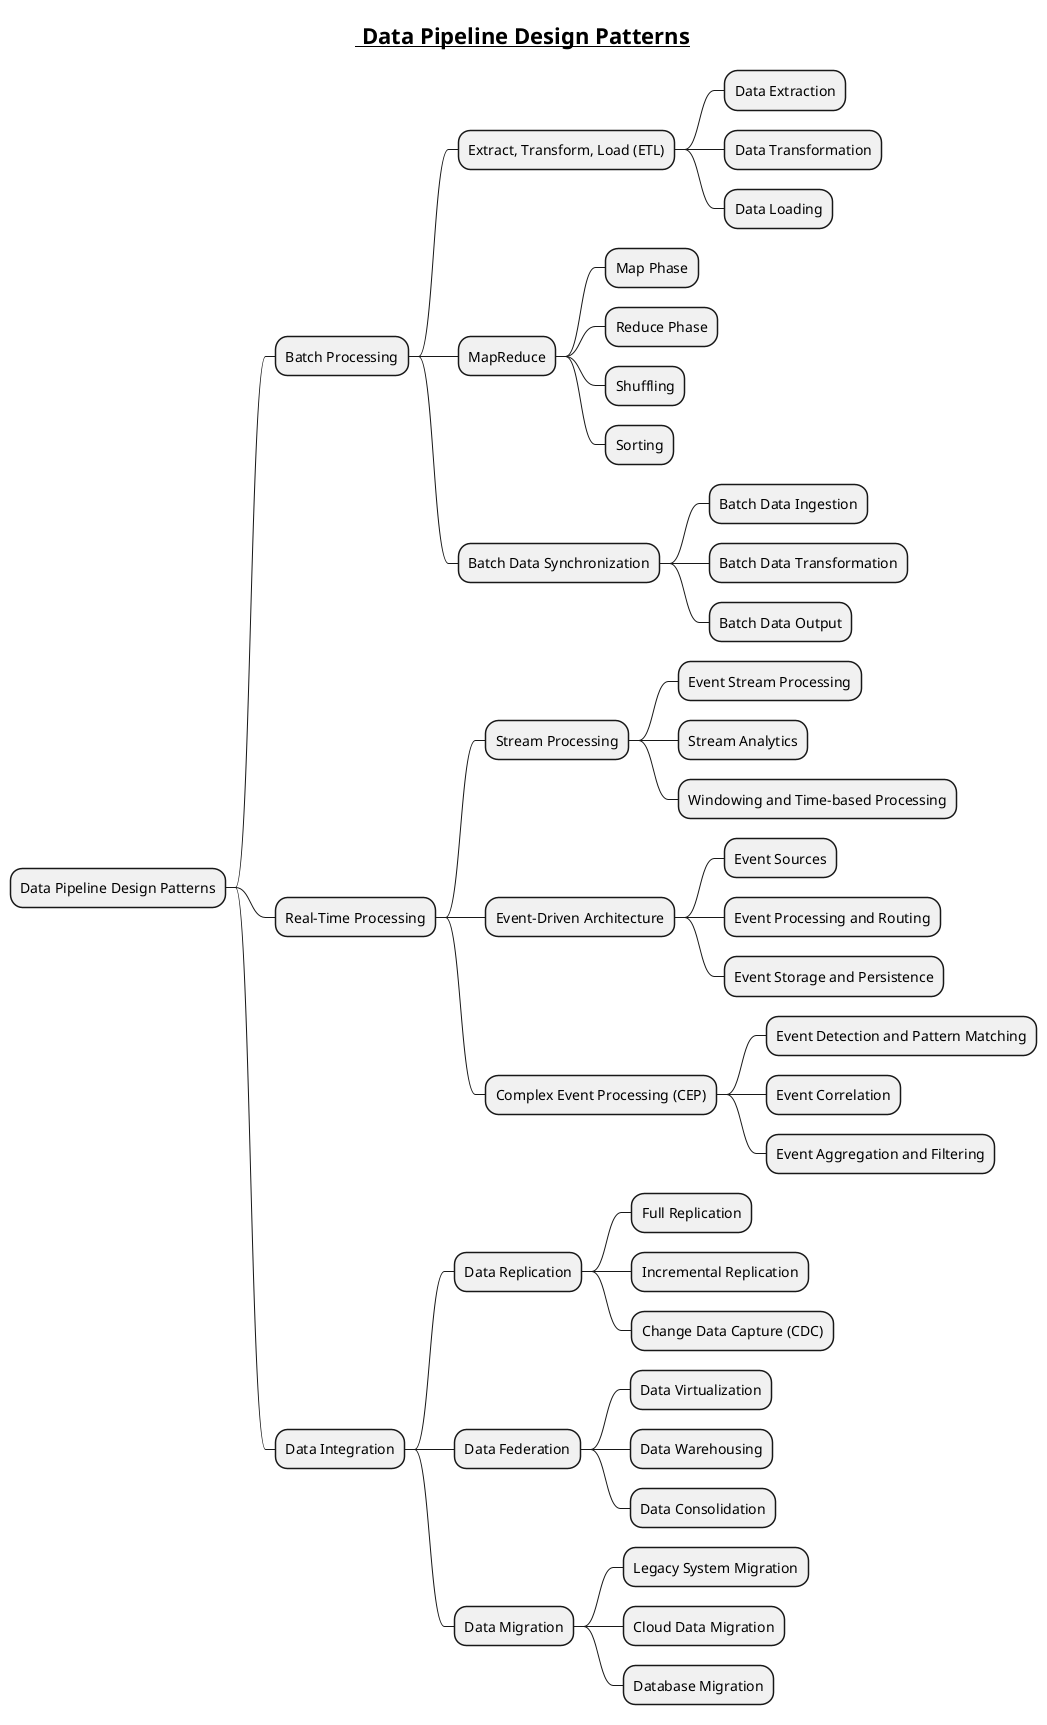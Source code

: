 @startmindmap
title =__ Data Pipeline Design Patterns__
* Data Pipeline Design Patterns
** Batch Processing
*** Extract, Transform, Load (ETL)
**** Data Extraction
**** Data Transformation
**** Data Loading
*** MapReduce
**** Map Phase
**** Reduce Phase
**** Shuffling
**** Sorting
*** Batch Data Synchronization
**** Batch Data Ingestion
**** Batch Data Transformation
**** Batch Data Output
** Real-Time Processing
*** Stream Processing
**** Event Stream Processing
**** Stream Analytics
**** Windowing and Time-based Processing
*** Event-Driven Architecture
**** Event Sources
**** Event Processing and Routing
**** Event Storage and Persistence
*** Complex Event Processing (CEP)
**** Event Detection and Pattern Matching
**** Event Correlation
**** Event Aggregation and Filtering
** Data Integration
*** Data Replication
**** Full Replication
**** Incremental Replication
**** Change Data Capture (CDC)
*** Data Federation
**** Data Virtualization
**** Data Warehousing
**** Data Consolidation
*** Data Migration
**** Legacy System Migration
**** Cloud Data Migration
**** Database Migration
@endmindmap
